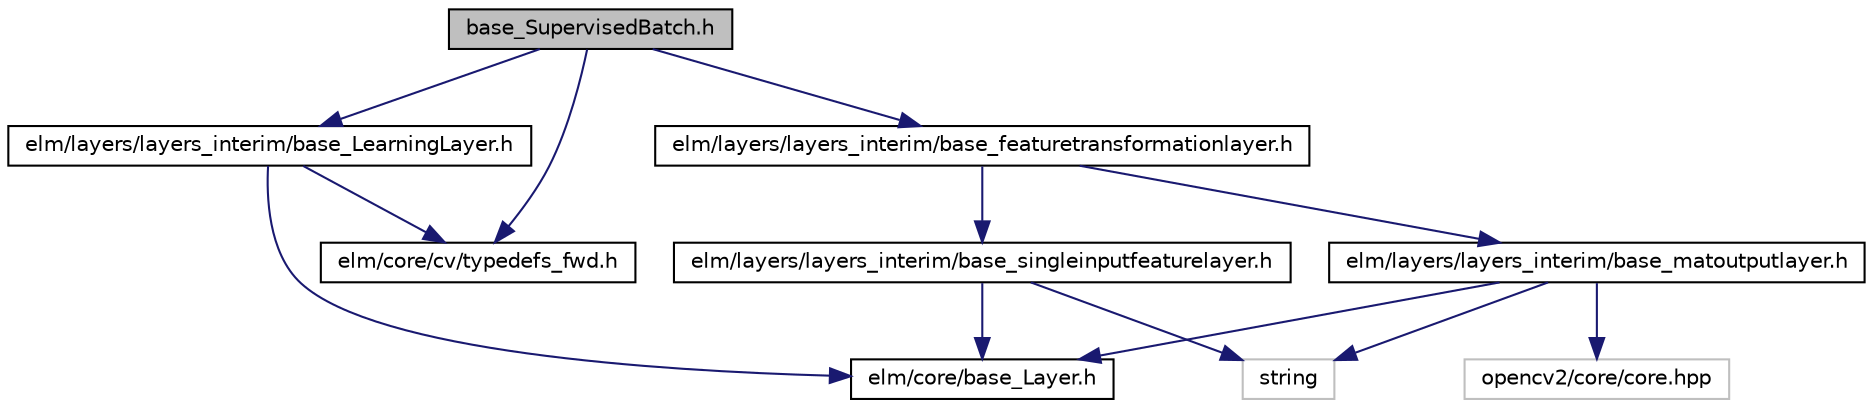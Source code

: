 digraph G
{
  edge [fontname="Helvetica",fontsize="10",labelfontname="Helvetica",labelfontsize="10"];
  node [fontname="Helvetica",fontsize="10",shape=record];
  Node1 [label="base_SupervisedBatch.h",height=0.2,width=0.4,color="black", fillcolor="grey75", style="filled" fontcolor="black"];
  Node1 -> Node2 [color="midnightblue",fontsize="10",style="solid",fontname="Helvetica"];
  Node2 [label="elm/layers/layers_interim/base_LearningLayer.h",height=0.2,width=0.4,color="black", fillcolor="white", style="filled",URL="$base__LearningLayer_8h.html"];
  Node2 -> Node3 [color="midnightblue",fontsize="10",style="solid",fontname="Helvetica"];
  Node3 [label="elm/core/base_Layer.h",height=0.2,width=0.4,color="black", fillcolor="white", style="filled",URL="$base__Layer_8h.html"];
  Node2 -> Node4 [color="midnightblue",fontsize="10",style="solid",fontname="Helvetica"];
  Node4 [label="elm/core/cv/typedefs_fwd.h",height=0.2,width=0.4,color="black", fillcolor="white", style="filled",URL="$cv_2typedefs__fwd_8h.html"];
  Node1 -> Node5 [color="midnightblue",fontsize="10",style="solid",fontname="Helvetica"];
  Node5 [label="elm/layers/layers_interim/base_featuretransformationlayer.h",height=0.2,width=0.4,color="black", fillcolor="white", style="filled",URL="$base__featuretransformationlayer_8h.html"];
  Node5 -> Node6 [color="midnightblue",fontsize="10",style="solid",fontname="Helvetica"];
  Node6 [label="elm/layers/layers_interim/base_singleinputfeaturelayer.h",height=0.2,width=0.4,color="black", fillcolor="white", style="filled",URL="$base__singleinputfeaturelayer_8h.html"];
  Node6 -> Node7 [color="midnightblue",fontsize="10",style="solid",fontname="Helvetica"];
  Node7 [label="string",height=0.2,width=0.4,color="grey75", fillcolor="white", style="filled"];
  Node6 -> Node3 [color="midnightblue",fontsize="10",style="solid",fontname="Helvetica"];
  Node5 -> Node8 [color="midnightblue",fontsize="10",style="solid",fontname="Helvetica"];
  Node8 [label="elm/layers/layers_interim/base_matoutputlayer.h",height=0.2,width=0.4,color="black", fillcolor="white", style="filled",URL="$base__matoutputlayer_8h.html"];
  Node8 -> Node7 [color="midnightblue",fontsize="10",style="solid",fontname="Helvetica"];
  Node8 -> Node9 [color="midnightblue",fontsize="10",style="solid",fontname="Helvetica"];
  Node9 [label="opencv2/core/core.hpp",height=0.2,width=0.4,color="grey75", fillcolor="white", style="filled"];
  Node8 -> Node3 [color="midnightblue",fontsize="10",style="solid",fontname="Helvetica"];
  Node1 -> Node4 [color="midnightblue",fontsize="10",style="solid",fontname="Helvetica"];
}

